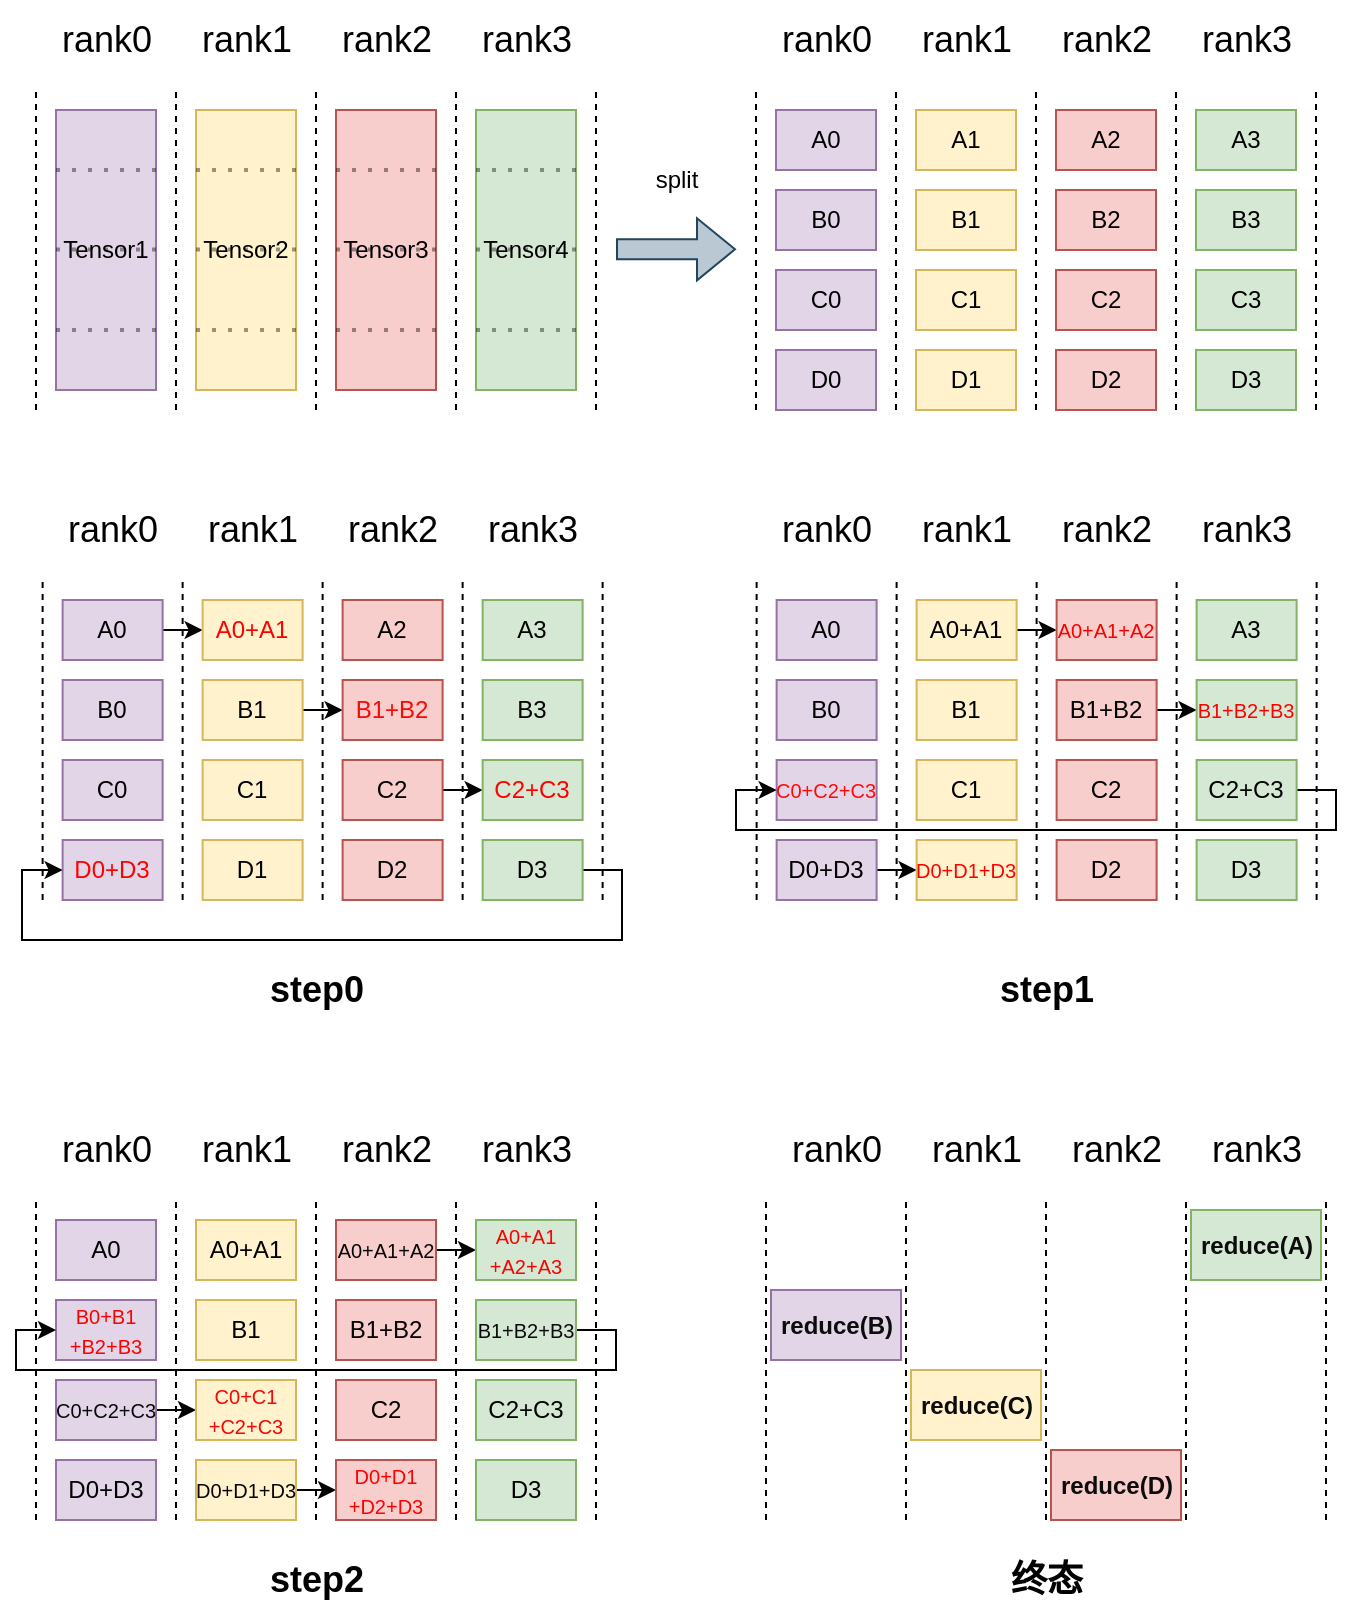 <mxfile version="28.2.3">
  <diagram name="第 1 页" id="kxcyulZESt1lpw7Sc3IM">
    <mxGraphModel dx="1418" dy="794" grid="1" gridSize="10" guides="1" tooltips="1" connect="1" arrows="1" fold="1" page="1" pageScale="1" pageWidth="827" pageHeight="1169" math="0" shadow="0">
      <root>
        <mxCell id="0" />
        <mxCell id="1" parent="0" />
        <mxCell id="FYF8PJie7iUugE6wOkBJ-1" value="" style="endArrow=none;dashed=1;html=1;rounded=0;" edge="1" parent="1">
          <mxGeometry width="50" height="50" relative="1" as="geometry">
            <mxPoint x="250" y="435" as="sourcePoint" />
            <mxPoint x="250" y="275" as="targetPoint" />
          </mxGeometry>
        </mxCell>
        <mxCell id="FYF8PJie7iUugE6wOkBJ-2" value="" style="endArrow=none;dashed=1;html=1;rounded=0;" edge="1" parent="1">
          <mxGeometry width="50" height="50" relative="1" as="geometry">
            <mxPoint x="320" y="435" as="sourcePoint" />
            <mxPoint x="320" y="275" as="targetPoint" />
          </mxGeometry>
        </mxCell>
        <mxCell id="FYF8PJie7iUugE6wOkBJ-3" value="" style="endArrow=none;dashed=1;html=1;rounded=0;" edge="1" parent="1">
          <mxGeometry width="50" height="50" relative="1" as="geometry">
            <mxPoint x="390" y="435" as="sourcePoint" />
            <mxPoint x="390" y="275" as="targetPoint" />
          </mxGeometry>
        </mxCell>
        <mxCell id="FYF8PJie7iUugE6wOkBJ-4" value="&lt;font style=&quot;font-size: 18px;&quot;&gt;rank0&lt;/font&gt;" style="text;html=1;align=center;verticalAlign=middle;resizable=0;points=[];autosize=1;strokeColor=none;fillColor=none;" vertex="1" parent="1">
          <mxGeometry x="250" y="230" width="70" height="40" as="geometry" />
        </mxCell>
        <mxCell id="FYF8PJie7iUugE6wOkBJ-5" value="&lt;font style=&quot;font-size: 18px;&quot;&gt;rank1&lt;/font&gt;" style="text;html=1;align=center;verticalAlign=middle;resizable=0;points=[];autosize=1;strokeColor=none;fillColor=none;" vertex="1" parent="1">
          <mxGeometry x="320" y="230" width="70" height="40" as="geometry" />
        </mxCell>
        <mxCell id="FYF8PJie7iUugE6wOkBJ-6" value="&lt;font style=&quot;font-size: 18px;&quot;&gt;rank2&lt;/font&gt;" style="text;html=1;align=center;verticalAlign=middle;resizable=0;points=[];autosize=1;strokeColor=none;fillColor=none;" vertex="1" parent="1">
          <mxGeometry x="390" y="230" width="70" height="40" as="geometry" />
        </mxCell>
        <mxCell id="FYF8PJie7iUugE6wOkBJ-7" value="&lt;font style=&quot;font-size: 18px;&quot;&gt;rank3&lt;/font&gt;" style="text;html=1;align=center;verticalAlign=middle;resizable=0;points=[];autosize=1;strokeColor=none;fillColor=none;" vertex="1" parent="1">
          <mxGeometry x="460" y="230" width="70" height="40" as="geometry" />
        </mxCell>
        <mxCell id="FYF8PJie7iUugE6wOkBJ-8" value="" style="endArrow=none;dashed=1;html=1;rounded=0;" edge="1" parent="1">
          <mxGeometry width="50" height="50" relative="1" as="geometry">
            <mxPoint x="460" y="435" as="sourcePoint" />
            <mxPoint x="460" y="275" as="targetPoint" />
          </mxGeometry>
        </mxCell>
        <mxCell id="FYF8PJie7iUugE6wOkBJ-9" value="" style="endArrow=none;dashed=1;html=1;rounded=0;" edge="1" parent="1">
          <mxGeometry width="50" height="50" relative="1" as="geometry">
            <mxPoint x="530" y="435" as="sourcePoint" />
            <mxPoint x="530" y="275" as="targetPoint" />
          </mxGeometry>
        </mxCell>
        <mxCell id="FYF8PJie7iUugE6wOkBJ-10" value="Tensor1" style="rounded=0;whiteSpace=wrap;html=1;fillColor=#e1d5e7;strokeColor=#9673a6;" vertex="1" parent="1">
          <mxGeometry x="260" y="285" width="50" height="140" as="geometry" />
        </mxCell>
        <mxCell id="FYF8PJie7iUugE6wOkBJ-11" value="" style="endArrow=none;dashed=1;html=1;dashPattern=1 3;strokeWidth=2;rounded=0;exitX=0;exitY=0.25;exitDx=0;exitDy=0;entryX=1;entryY=0.25;entryDx=0;entryDy=0;opacity=40;" edge="1" parent="1">
          <mxGeometry width="50" height="50" relative="1" as="geometry">
            <mxPoint x="260" y="315" as="sourcePoint" />
            <mxPoint x="310" y="315" as="targetPoint" />
          </mxGeometry>
        </mxCell>
        <mxCell id="FYF8PJie7iUugE6wOkBJ-12" value="" style="endArrow=none;dashed=1;html=1;dashPattern=1 3;strokeWidth=2;rounded=0;exitX=0;exitY=0.25;exitDx=0;exitDy=0;entryX=1;entryY=0.25;entryDx=0;entryDy=0;opacity=40;" edge="1" parent="1">
          <mxGeometry width="50" height="50" relative="1" as="geometry">
            <mxPoint x="260" y="354.76" as="sourcePoint" />
            <mxPoint x="310" y="354.76" as="targetPoint" />
          </mxGeometry>
        </mxCell>
        <mxCell id="FYF8PJie7iUugE6wOkBJ-13" value="" style="endArrow=none;dashed=1;html=1;dashPattern=1 3;strokeWidth=2;rounded=0;exitX=0;exitY=0.25;exitDx=0;exitDy=0;entryX=1;entryY=0.25;entryDx=0;entryDy=0;opacity=40;" edge="1" parent="1">
          <mxGeometry width="50" height="50" relative="1" as="geometry">
            <mxPoint x="260" y="395" as="sourcePoint" />
            <mxPoint x="310" y="395" as="targetPoint" />
          </mxGeometry>
        </mxCell>
        <mxCell id="FYF8PJie7iUugE6wOkBJ-14" value="Tensor2" style="rounded=0;whiteSpace=wrap;html=1;fillColor=#fff2cc;strokeColor=#d6b656;" vertex="1" parent="1">
          <mxGeometry x="330" y="285" width="50" height="140" as="geometry" />
        </mxCell>
        <mxCell id="FYF8PJie7iUugE6wOkBJ-15" value="" style="endArrow=none;dashed=1;html=1;dashPattern=1 3;strokeWidth=2;rounded=0;exitX=0;exitY=0.25;exitDx=0;exitDy=0;entryX=1;entryY=0.25;entryDx=0;entryDy=0;opacity=40;" edge="1" parent="1">
          <mxGeometry width="50" height="50" relative="1" as="geometry">
            <mxPoint x="330" y="315" as="sourcePoint" />
            <mxPoint x="380" y="315" as="targetPoint" />
          </mxGeometry>
        </mxCell>
        <mxCell id="FYF8PJie7iUugE6wOkBJ-16" value="" style="endArrow=none;dashed=1;html=1;dashPattern=1 3;strokeWidth=2;rounded=0;exitX=0;exitY=0.25;exitDx=0;exitDy=0;entryX=1;entryY=0.25;entryDx=0;entryDy=0;opacity=40;" edge="1" parent="1">
          <mxGeometry width="50" height="50" relative="1" as="geometry">
            <mxPoint x="330" y="354.76" as="sourcePoint" />
            <mxPoint x="380" y="354.76" as="targetPoint" />
          </mxGeometry>
        </mxCell>
        <mxCell id="FYF8PJie7iUugE6wOkBJ-17" value="" style="endArrow=none;dashed=1;html=1;dashPattern=1 3;strokeWidth=2;rounded=0;exitX=0;exitY=0.25;exitDx=0;exitDy=0;entryX=1;entryY=0.25;entryDx=0;entryDy=0;opacity=40;" edge="1" parent="1">
          <mxGeometry width="50" height="50" relative="1" as="geometry">
            <mxPoint x="330" y="395" as="sourcePoint" />
            <mxPoint x="380" y="395" as="targetPoint" />
          </mxGeometry>
        </mxCell>
        <mxCell id="FYF8PJie7iUugE6wOkBJ-18" value="Tensor3" style="rounded=0;whiteSpace=wrap;html=1;fillColor=#f8cecc;strokeColor=#b85450;" vertex="1" parent="1">
          <mxGeometry x="400" y="285" width="50" height="140" as="geometry" />
        </mxCell>
        <mxCell id="FYF8PJie7iUugE6wOkBJ-19" value="" style="endArrow=none;dashed=1;html=1;dashPattern=1 3;strokeWidth=2;rounded=0;exitX=0;exitY=0.25;exitDx=0;exitDy=0;entryX=1;entryY=0.25;entryDx=0;entryDy=0;opacity=40;" edge="1" parent="1">
          <mxGeometry width="50" height="50" relative="1" as="geometry">
            <mxPoint x="400" y="315" as="sourcePoint" />
            <mxPoint x="450" y="315" as="targetPoint" />
          </mxGeometry>
        </mxCell>
        <mxCell id="FYF8PJie7iUugE6wOkBJ-20" value="" style="endArrow=none;dashed=1;html=1;dashPattern=1 3;strokeWidth=2;rounded=0;exitX=0;exitY=0.25;exitDx=0;exitDy=0;entryX=1;entryY=0.25;entryDx=0;entryDy=0;opacity=40;" edge="1" parent="1">
          <mxGeometry width="50" height="50" relative="1" as="geometry">
            <mxPoint x="400" y="354.76" as="sourcePoint" />
            <mxPoint x="450" y="354.76" as="targetPoint" />
          </mxGeometry>
        </mxCell>
        <mxCell id="FYF8PJie7iUugE6wOkBJ-21" value="" style="endArrow=none;dashed=1;html=1;dashPattern=1 3;strokeWidth=2;rounded=0;exitX=0;exitY=0.25;exitDx=0;exitDy=0;entryX=1;entryY=0.25;entryDx=0;entryDy=0;opacity=40;" edge="1" parent="1">
          <mxGeometry width="50" height="50" relative="1" as="geometry">
            <mxPoint x="400" y="395" as="sourcePoint" />
            <mxPoint x="450" y="395" as="targetPoint" />
          </mxGeometry>
        </mxCell>
        <mxCell id="FYF8PJie7iUugE6wOkBJ-22" value="Tensor4" style="rounded=0;whiteSpace=wrap;html=1;fillColor=#d5e8d4;strokeColor=#82b366;" vertex="1" parent="1">
          <mxGeometry x="470" y="285" width="50" height="140" as="geometry" />
        </mxCell>
        <mxCell id="FYF8PJie7iUugE6wOkBJ-23" value="" style="endArrow=none;dashed=1;html=1;dashPattern=1 3;strokeWidth=2;rounded=0;exitX=0;exitY=0.25;exitDx=0;exitDy=0;entryX=1;entryY=0.25;entryDx=0;entryDy=0;opacity=40;" edge="1" parent="1">
          <mxGeometry width="50" height="50" relative="1" as="geometry">
            <mxPoint x="470" y="315" as="sourcePoint" />
            <mxPoint x="520" y="315" as="targetPoint" />
          </mxGeometry>
        </mxCell>
        <mxCell id="FYF8PJie7iUugE6wOkBJ-24" value="" style="endArrow=none;dashed=1;html=1;dashPattern=1 3;strokeWidth=2;rounded=0;exitX=0;exitY=0.25;exitDx=0;exitDy=0;entryX=1;entryY=0.25;entryDx=0;entryDy=0;opacity=40;" edge="1" parent="1">
          <mxGeometry width="50" height="50" relative="1" as="geometry">
            <mxPoint x="470" y="354.76" as="sourcePoint" />
            <mxPoint x="520" y="354.76" as="targetPoint" />
          </mxGeometry>
        </mxCell>
        <mxCell id="FYF8PJie7iUugE6wOkBJ-25" value="" style="endArrow=none;dashed=1;html=1;dashPattern=1 3;strokeWidth=2;rounded=0;exitX=0;exitY=0.25;exitDx=0;exitDy=0;entryX=1;entryY=0.25;entryDx=0;entryDy=0;opacity=40;" edge="1" parent="1">
          <mxGeometry width="50" height="50" relative="1" as="geometry">
            <mxPoint x="470" y="395" as="sourcePoint" />
            <mxPoint x="520" y="395" as="targetPoint" />
          </mxGeometry>
        </mxCell>
        <mxCell id="FYF8PJie7iUugE6wOkBJ-26" value="" style="shape=flexArrow;endArrow=classic;html=1;rounded=0;fillColor=#bac8d3;strokeColor=#23445d;" edge="1" parent="1">
          <mxGeometry width="50" height="50" relative="1" as="geometry">
            <mxPoint x="540" y="354.66" as="sourcePoint" />
            <mxPoint x="600" y="354.66" as="targetPoint" />
          </mxGeometry>
        </mxCell>
        <mxCell id="FYF8PJie7iUugE6wOkBJ-27" value="" style="endArrow=none;dashed=1;html=1;rounded=0;" edge="1" parent="1">
          <mxGeometry width="50" height="50" relative="1" as="geometry">
            <mxPoint x="610" y="435" as="sourcePoint" />
            <mxPoint x="610" y="275" as="targetPoint" />
          </mxGeometry>
        </mxCell>
        <mxCell id="FYF8PJie7iUugE6wOkBJ-28" value="" style="endArrow=none;dashed=1;html=1;rounded=0;" edge="1" parent="1">
          <mxGeometry width="50" height="50" relative="1" as="geometry">
            <mxPoint x="680" y="435" as="sourcePoint" />
            <mxPoint x="680" y="275" as="targetPoint" />
          </mxGeometry>
        </mxCell>
        <mxCell id="FYF8PJie7iUugE6wOkBJ-29" value="" style="endArrow=none;dashed=1;html=1;rounded=0;" edge="1" parent="1">
          <mxGeometry width="50" height="50" relative="1" as="geometry">
            <mxPoint x="750" y="435" as="sourcePoint" />
            <mxPoint x="750" y="275" as="targetPoint" />
          </mxGeometry>
        </mxCell>
        <mxCell id="FYF8PJie7iUugE6wOkBJ-30" value="&lt;font style=&quot;font-size: 18px;&quot;&gt;rank0&lt;/font&gt;" style="text;html=1;align=center;verticalAlign=middle;resizable=0;points=[];autosize=1;strokeColor=none;fillColor=none;" vertex="1" parent="1">
          <mxGeometry x="610" y="230" width="70" height="40" as="geometry" />
        </mxCell>
        <mxCell id="FYF8PJie7iUugE6wOkBJ-31" value="&lt;font style=&quot;font-size: 18px;&quot;&gt;rank1&lt;/font&gt;" style="text;html=1;align=center;verticalAlign=middle;resizable=0;points=[];autosize=1;strokeColor=none;fillColor=none;" vertex="1" parent="1">
          <mxGeometry x="680" y="230" width="70" height="40" as="geometry" />
        </mxCell>
        <mxCell id="FYF8PJie7iUugE6wOkBJ-32" value="&lt;font style=&quot;font-size: 18px;&quot;&gt;rank2&lt;/font&gt;" style="text;html=1;align=center;verticalAlign=middle;resizable=0;points=[];autosize=1;strokeColor=none;fillColor=none;" vertex="1" parent="1">
          <mxGeometry x="750" y="230" width="70" height="40" as="geometry" />
        </mxCell>
        <mxCell id="FYF8PJie7iUugE6wOkBJ-33" value="&lt;font style=&quot;font-size: 18px;&quot;&gt;rank3&lt;/font&gt;" style="text;html=1;align=center;verticalAlign=middle;resizable=0;points=[];autosize=1;strokeColor=none;fillColor=none;" vertex="1" parent="1">
          <mxGeometry x="820" y="230" width="70" height="40" as="geometry" />
        </mxCell>
        <mxCell id="FYF8PJie7iUugE6wOkBJ-34" value="" style="endArrow=none;dashed=1;html=1;rounded=0;" edge="1" parent="1">
          <mxGeometry width="50" height="50" relative="1" as="geometry">
            <mxPoint x="820" y="435" as="sourcePoint" />
            <mxPoint x="820" y="275" as="targetPoint" />
          </mxGeometry>
        </mxCell>
        <mxCell id="FYF8PJie7iUugE6wOkBJ-35" value="" style="endArrow=none;dashed=1;html=1;rounded=0;" edge="1" parent="1">
          <mxGeometry width="50" height="50" relative="1" as="geometry">
            <mxPoint x="890" y="435" as="sourcePoint" />
            <mxPoint x="890" y="275" as="targetPoint" />
          </mxGeometry>
        </mxCell>
        <mxCell id="FYF8PJie7iUugE6wOkBJ-36" value="A0" style="rounded=0;whiteSpace=wrap;html=1;fillColor=#e1d5e7;strokeColor=#9673a6;" vertex="1" parent="1">
          <mxGeometry x="620" y="285" width="50" height="30" as="geometry" />
        </mxCell>
        <mxCell id="FYF8PJie7iUugE6wOkBJ-37" value="split" style="text;html=1;align=center;verticalAlign=middle;resizable=0;points=[];autosize=1;strokeColor=none;fillColor=none;" vertex="1" parent="1">
          <mxGeometry x="550" y="305" width="40" height="30" as="geometry" />
        </mxCell>
        <mxCell id="FYF8PJie7iUugE6wOkBJ-38" value="B0" style="rounded=0;whiteSpace=wrap;html=1;fillColor=#e1d5e7;strokeColor=#9673a6;" vertex="1" parent="1">
          <mxGeometry x="620" y="325" width="50" height="30" as="geometry" />
        </mxCell>
        <mxCell id="FYF8PJie7iUugE6wOkBJ-39" value="C0" style="rounded=0;whiteSpace=wrap;html=1;fillColor=#e1d5e7;strokeColor=#9673a6;" vertex="1" parent="1">
          <mxGeometry x="620" y="365" width="50" height="30" as="geometry" />
        </mxCell>
        <mxCell id="FYF8PJie7iUugE6wOkBJ-40" value="D0" style="rounded=0;whiteSpace=wrap;html=1;fillColor=#e1d5e7;strokeColor=#9673a6;" vertex="1" parent="1">
          <mxGeometry x="620" y="405" width="50" height="30" as="geometry" />
        </mxCell>
        <mxCell id="FYF8PJie7iUugE6wOkBJ-41" value="A1" style="rounded=0;whiteSpace=wrap;html=1;fillColor=#fff2cc;strokeColor=#d6b656;" vertex="1" parent="1">
          <mxGeometry x="690" y="285" width="50" height="30" as="geometry" />
        </mxCell>
        <mxCell id="FYF8PJie7iUugE6wOkBJ-42" value="B1" style="rounded=0;whiteSpace=wrap;html=1;fillColor=#fff2cc;strokeColor=#d6b656;" vertex="1" parent="1">
          <mxGeometry x="690" y="325" width="50" height="30" as="geometry" />
        </mxCell>
        <mxCell id="FYF8PJie7iUugE6wOkBJ-43" value="C1" style="rounded=0;whiteSpace=wrap;html=1;fillColor=#fff2cc;strokeColor=#d6b656;" vertex="1" parent="1">
          <mxGeometry x="690" y="365" width="50" height="30" as="geometry" />
        </mxCell>
        <mxCell id="FYF8PJie7iUugE6wOkBJ-44" value="D1" style="rounded=0;whiteSpace=wrap;html=1;fillColor=#fff2cc;strokeColor=#d6b656;" vertex="1" parent="1">
          <mxGeometry x="690" y="405" width="50" height="30" as="geometry" />
        </mxCell>
        <mxCell id="FYF8PJie7iUugE6wOkBJ-45" value="A2" style="rounded=0;whiteSpace=wrap;html=1;fillColor=#f8cecc;strokeColor=#b85450;" vertex="1" parent="1">
          <mxGeometry x="760" y="285" width="50" height="30" as="geometry" />
        </mxCell>
        <mxCell id="FYF8PJie7iUugE6wOkBJ-46" value="B2" style="rounded=0;whiteSpace=wrap;html=1;fillColor=#f8cecc;strokeColor=#b85450;" vertex="1" parent="1">
          <mxGeometry x="760" y="325" width="50" height="30" as="geometry" />
        </mxCell>
        <mxCell id="FYF8PJie7iUugE6wOkBJ-47" value="C2" style="rounded=0;whiteSpace=wrap;html=1;fillColor=#f8cecc;strokeColor=#b85450;" vertex="1" parent="1">
          <mxGeometry x="760" y="365" width="50" height="30" as="geometry" />
        </mxCell>
        <mxCell id="FYF8PJie7iUugE6wOkBJ-48" value="D2" style="rounded=0;whiteSpace=wrap;html=1;fillColor=#f8cecc;strokeColor=#b85450;" vertex="1" parent="1">
          <mxGeometry x="760" y="405" width="50" height="30" as="geometry" />
        </mxCell>
        <mxCell id="FYF8PJie7iUugE6wOkBJ-49" value="A3" style="rounded=0;whiteSpace=wrap;html=1;fillColor=#d5e8d4;strokeColor=#82b366;" vertex="1" parent="1">
          <mxGeometry x="830" y="285" width="50" height="30" as="geometry" />
        </mxCell>
        <mxCell id="FYF8PJie7iUugE6wOkBJ-50" value="B3" style="rounded=0;whiteSpace=wrap;html=1;fillColor=#d5e8d4;strokeColor=#82b366;" vertex="1" parent="1">
          <mxGeometry x="830" y="325" width="50" height="30" as="geometry" />
        </mxCell>
        <mxCell id="FYF8PJie7iUugE6wOkBJ-51" value="C3" style="rounded=0;whiteSpace=wrap;html=1;fillColor=#d5e8d4;strokeColor=#82b366;" vertex="1" parent="1">
          <mxGeometry x="830" y="365" width="50" height="30" as="geometry" />
        </mxCell>
        <mxCell id="FYF8PJie7iUugE6wOkBJ-52" value="D3" style="rounded=0;whiteSpace=wrap;html=1;fillColor=#d5e8d4;strokeColor=#82b366;" vertex="1" parent="1">
          <mxGeometry x="830" y="405" width="50" height="30" as="geometry" />
        </mxCell>
        <mxCell id="FYF8PJie7iUugE6wOkBJ-53" value="" style="endArrow=none;dashed=1;html=1;rounded=0;" edge="1" parent="1">
          <mxGeometry width="50" height="50" relative="1" as="geometry">
            <mxPoint x="253.31" y="680" as="sourcePoint" />
            <mxPoint x="253.31" y="520" as="targetPoint" />
          </mxGeometry>
        </mxCell>
        <mxCell id="FYF8PJie7iUugE6wOkBJ-54" value="" style="endArrow=none;dashed=1;html=1;rounded=0;" edge="1" parent="1">
          <mxGeometry width="50" height="50" relative="1" as="geometry">
            <mxPoint x="323.31" y="680" as="sourcePoint" />
            <mxPoint x="323.31" y="520" as="targetPoint" />
          </mxGeometry>
        </mxCell>
        <mxCell id="FYF8PJie7iUugE6wOkBJ-55" value="" style="endArrow=none;dashed=1;html=1;rounded=0;" edge="1" parent="1">
          <mxGeometry width="50" height="50" relative="1" as="geometry">
            <mxPoint x="393.31" y="680" as="sourcePoint" />
            <mxPoint x="393.31" y="520" as="targetPoint" />
          </mxGeometry>
        </mxCell>
        <mxCell id="FYF8PJie7iUugE6wOkBJ-56" value="&lt;font style=&quot;font-size: 18px;&quot;&gt;rank0&lt;/font&gt;" style="text;html=1;align=center;verticalAlign=middle;resizable=0;points=[];autosize=1;strokeColor=none;fillColor=none;" vertex="1" parent="1">
          <mxGeometry x="253.31" y="475" width="70" height="40" as="geometry" />
        </mxCell>
        <mxCell id="FYF8PJie7iUugE6wOkBJ-57" value="&lt;font style=&quot;font-size: 18px;&quot;&gt;rank1&lt;/font&gt;" style="text;html=1;align=center;verticalAlign=middle;resizable=0;points=[];autosize=1;strokeColor=none;fillColor=none;" vertex="1" parent="1">
          <mxGeometry x="323.31" y="475" width="70" height="40" as="geometry" />
        </mxCell>
        <mxCell id="FYF8PJie7iUugE6wOkBJ-58" value="&lt;font style=&quot;font-size: 18px;&quot;&gt;rank2&lt;/font&gt;" style="text;html=1;align=center;verticalAlign=middle;resizable=0;points=[];autosize=1;strokeColor=none;fillColor=none;" vertex="1" parent="1">
          <mxGeometry x="393.31" y="475" width="70" height="40" as="geometry" />
        </mxCell>
        <mxCell id="FYF8PJie7iUugE6wOkBJ-59" value="&lt;font style=&quot;font-size: 18px;&quot;&gt;rank3&lt;/font&gt;" style="text;html=1;align=center;verticalAlign=middle;resizable=0;points=[];autosize=1;strokeColor=none;fillColor=none;" vertex="1" parent="1">
          <mxGeometry x="463.31" y="475" width="70" height="40" as="geometry" />
        </mxCell>
        <mxCell id="FYF8PJie7iUugE6wOkBJ-60" value="" style="endArrow=none;dashed=1;html=1;rounded=0;" edge="1" parent="1">
          <mxGeometry width="50" height="50" relative="1" as="geometry">
            <mxPoint x="463.31" y="680" as="sourcePoint" />
            <mxPoint x="463.31" y="520" as="targetPoint" />
          </mxGeometry>
        </mxCell>
        <mxCell id="FYF8PJie7iUugE6wOkBJ-61" value="" style="endArrow=none;dashed=1;html=1;rounded=0;" edge="1" parent="1">
          <mxGeometry width="50" height="50" relative="1" as="geometry">
            <mxPoint x="533.31" y="680" as="sourcePoint" />
            <mxPoint x="533.31" y="520" as="targetPoint" />
          </mxGeometry>
        </mxCell>
        <mxCell id="FYF8PJie7iUugE6wOkBJ-62" style="edgeStyle=orthogonalEdgeStyle;rounded=0;orthogonalLoop=1;jettySize=auto;html=1;exitX=1;exitY=0.5;exitDx=0;exitDy=0;entryX=0;entryY=0.5;entryDx=0;entryDy=0;" edge="1" parent="1" source="FYF8PJie7iUugE6wOkBJ-63" target="FYF8PJie7iUugE6wOkBJ-67">
          <mxGeometry relative="1" as="geometry" />
        </mxCell>
        <mxCell id="FYF8PJie7iUugE6wOkBJ-63" value="A0" style="rounded=0;whiteSpace=wrap;html=1;fillColor=#e1d5e7;strokeColor=#9673a6;" vertex="1" parent="1">
          <mxGeometry x="263.31" y="530" width="50" height="30" as="geometry" />
        </mxCell>
        <mxCell id="FYF8PJie7iUugE6wOkBJ-64" value="B0" style="rounded=0;whiteSpace=wrap;html=1;fillColor=#e1d5e7;strokeColor=#9673a6;" vertex="1" parent="1">
          <mxGeometry x="263.31" y="570" width="50" height="30" as="geometry" />
        </mxCell>
        <mxCell id="FYF8PJie7iUugE6wOkBJ-65" value="C0" style="rounded=0;whiteSpace=wrap;html=1;fillColor=#e1d5e7;strokeColor=#9673a6;" vertex="1" parent="1">
          <mxGeometry x="263.31" y="610" width="50" height="30" as="geometry" />
        </mxCell>
        <mxCell id="FYF8PJie7iUugE6wOkBJ-66" value="&lt;font style=&quot;color: light-dark(rgb(255, 0, 0), rgb(237, 237, 237));&quot;&gt;D0+D3&lt;/font&gt;" style="rounded=0;whiteSpace=wrap;html=1;fillColor=#e1d5e7;strokeColor=#9673a6;" vertex="1" parent="1">
          <mxGeometry x="263.31" y="650" width="50" height="30" as="geometry" />
        </mxCell>
        <mxCell id="FYF8PJie7iUugE6wOkBJ-67" value="&lt;font style=&quot;color: rgb(255, 0, 0);&quot;&gt;A0+A1&lt;/font&gt;" style="rounded=0;whiteSpace=wrap;html=1;fillColor=#fff2cc;strokeColor=#d6b656;" vertex="1" parent="1">
          <mxGeometry x="333.31" y="530" width="50" height="30" as="geometry" />
        </mxCell>
        <mxCell id="FYF8PJie7iUugE6wOkBJ-68" style="edgeStyle=orthogonalEdgeStyle;rounded=0;orthogonalLoop=1;jettySize=auto;html=1;exitX=1;exitY=0.5;exitDx=0;exitDy=0;entryX=0;entryY=0.5;entryDx=0;entryDy=0;" edge="1" parent="1" source="FYF8PJie7iUugE6wOkBJ-69" target="FYF8PJie7iUugE6wOkBJ-73">
          <mxGeometry relative="1" as="geometry" />
        </mxCell>
        <mxCell id="FYF8PJie7iUugE6wOkBJ-69" value="B1" style="rounded=0;whiteSpace=wrap;html=1;fillColor=#fff2cc;strokeColor=#d6b656;" vertex="1" parent="1">
          <mxGeometry x="333.31" y="570" width="50" height="30" as="geometry" />
        </mxCell>
        <mxCell id="FYF8PJie7iUugE6wOkBJ-70" value="C1" style="rounded=0;whiteSpace=wrap;html=1;fillColor=#fff2cc;strokeColor=#d6b656;" vertex="1" parent="1">
          <mxGeometry x="333.31" y="610" width="50" height="30" as="geometry" />
        </mxCell>
        <mxCell id="FYF8PJie7iUugE6wOkBJ-71" value="D1" style="rounded=0;whiteSpace=wrap;html=1;fillColor=#fff2cc;strokeColor=#d6b656;" vertex="1" parent="1">
          <mxGeometry x="333.31" y="650" width="50" height="30" as="geometry" />
        </mxCell>
        <mxCell id="FYF8PJie7iUugE6wOkBJ-72" value="A2" style="rounded=0;whiteSpace=wrap;html=1;fillColor=#f8cecc;strokeColor=#b85450;" vertex="1" parent="1">
          <mxGeometry x="403.31" y="530" width="50" height="30" as="geometry" />
        </mxCell>
        <mxCell id="FYF8PJie7iUugE6wOkBJ-73" value="&lt;font style=&quot;color: light-dark(rgb(251, 9, 9), rgb(237, 237, 237));&quot;&gt;B1+B2&lt;/font&gt;" style="rounded=0;whiteSpace=wrap;html=1;fillColor=#f8cecc;strokeColor=#b85450;" vertex="1" parent="1">
          <mxGeometry x="403.31" y="570" width="50" height="30" as="geometry" />
        </mxCell>
        <mxCell id="FYF8PJie7iUugE6wOkBJ-74" style="edgeStyle=orthogonalEdgeStyle;rounded=0;orthogonalLoop=1;jettySize=auto;html=1;exitX=1;exitY=0.5;exitDx=0;exitDy=0;entryX=0;entryY=0.5;entryDx=0;entryDy=0;" edge="1" parent="1" source="FYF8PJie7iUugE6wOkBJ-75" target="FYF8PJie7iUugE6wOkBJ-79">
          <mxGeometry relative="1" as="geometry" />
        </mxCell>
        <mxCell id="FYF8PJie7iUugE6wOkBJ-75" value="C2" style="rounded=0;whiteSpace=wrap;html=1;fillColor=#f8cecc;strokeColor=#b85450;" vertex="1" parent="1">
          <mxGeometry x="403.31" y="610" width="50" height="30" as="geometry" />
        </mxCell>
        <mxCell id="FYF8PJie7iUugE6wOkBJ-76" value="D2" style="rounded=0;whiteSpace=wrap;html=1;fillColor=#f8cecc;strokeColor=#b85450;" vertex="1" parent="1">
          <mxGeometry x="403.31" y="650" width="50" height="30" as="geometry" />
        </mxCell>
        <mxCell id="FYF8PJie7iUugE6wOkBJ-77" value="A3" style="rounded=0;whiteSpace=wrap;html=1;fillColor=#d5e8d4;strokeColor=#82b366;" vertex="1" parent="1">
          <mxGeometry x="473.31" y="530" width="50" height="30" as="geometry" />
        </mxCell>
        <mxCell id="FYF8PJie7iUugE6wOkBJ-78" value="B3" style="rounded=0;whiteSpace=wrap;html=1;fillColor=#d5e8d4;strokeColor=#82b366;" vertex="1" parent="1">
          <mxGeometry x="473.31" y="570" width="50" height="30" as="geometry" />
        </mxCell>
        <mxCell id="FYF8PJie7iUugE6wOkBJ-79" value="&lt;font style=&quot;color: light-dark(rgb(255, 0, 0), rgb(237, 237, 237));&quot;&gt;C2+C3&lt;/font&gt;" style="rounded=0;whiteSpace=wrap;html=1;fillColor=#d5e8d4;strokeColor=#82b366;" vertex="1" parent="1">
          <mxGeometry x="473.31" y="610" width="50" height="30" as="geometry" />
        </mxCell>
        <mxCell id="FYF8PJie7iUugE6wOkBJ-80" style="edgeStyle=orthogonalEdgeStyle;rounded=0;orthogonalLoop=1;jettySize=auto;html=1;exitX=1;exitY=0.5;exitDx=0;exitDy=0;entryX=0;entryY=0.5;entryDx=0;entryDy=0;" edge="1" parent="1" source="FYF8PJie7iUugE6wOkBJ-81" target="FYF8PJie7iUugE6wOkBJ-66">
          <mxGeometry relative="1" as="geometry">
            <Array as="points">
              <mxPoint x="543" y="665" />
              <mxPoint x="543" y="700" />
              <mxPoint x="243" y="700" />
              <mxPoint x="243" y="665" />
            </Array>
          </mxGeometry>
        </mxCell>
        <mxCell id="FYF8PJie7iUugE6wOkBJ-81" value="D3" style="rounded=0;whiteSpace=wrap;html=1;fillColor=#d5e8d4;strokeColor=#82b366;" vertex="1" parent="1">
          <mxGeometry x="473.31" y="650" width="50" height="30" as="geometry" />
        </mxCell>
        <mxCell id="FYF8PJie7iUugE6wOkBJ-82" value="&lt;font style=&quot;font-size: 18px;&quot;&gt;&lt;b&gt;step0&lt;/b&gt;&lt;/font&gt;" style="text;html=1;align=center;verticalAlign=middle;resizable=0;points=[];autosize=1;strokeColor=none;fillColor=none;" vertex="1" parent="1">
          <mxGeometry x="354.69" y="705" width="70" height="40" as="geometry" />
        </mxCell>
        <mxCell id="FYF8PJie7iUugE6wOkBJ-83" value="" style="endArrow=none;dashed=1;html=1;rounded=0;" edge="1" parent="1">
          <mxGeometry width="50" height="50" relative="1" as="geometry">
            <mxPoint x="610.31" y="680" as="sourcePoint" />
            <mxPoint x="610.31" y="520" as="targetPoint" />
          </mxGeometry>
        </mxCell>
        <mxCell id="FYF8PJie7iUugE6wOkBJ-84" value="" style="endArrow=none;dashed=1;html=1;rounded=0;" edge="1" parent="1">
          <mxGeometry width="50" height="50" relative="1" as="geometry">
            <mxPoint x="680.31" y="680" as="sourcePoint" />
            <mxPoint x="680.31" y="520" as="targetPoint" />
          </mxGeometry>
        </mxCell>
        <mxCell id="FYF8PJie7iUugE6wOkBJ-85" value="" style="endArrow=none;dashed=1;html=1;rounded=0;" edge="1" parent="1">
          <mxGeometry width="50" height="50" relative="1" as="geometry">
            <mxPoint x="750.31" y="680" as="sourcePoint" />
            <mxPoint x="750.31" y="520" as="targetPoint" />
          </mxGeometry>
        </mxCell>
        <mxCell id="FYF8PJie7iUugE6wOkBJ-86" value="&lt;font style=&quot;font-size: 18px;&quot;&gt;rank0&lt;/font&gt;" style="text;html=1;align=center;verticalAlign=middle;resizable=0;points=[];autosize=1;strokeColor=none;fillColor=none;" vertex="1" parent="1">
          <mxGeometry x="610.31" y="475" width="70" height="40" as="geometry" />
        </mxCell>
        <mxCell id="FYF8PJie7iUugE6wOkBJ-87" value="&lt;font style=&quot;font-size: 18px;&quot;&gt;rank1&lt;/font&gt;" style="text;html=1;align=center;verticalAlign=middle;resizable=0;points=[];autosize=1;strokeColor=none;fillColor=none;" vertex="1" parent="1">
          <mxGeometry x="680.31" y="475" width="70" height="40" as="geometry" />
        </mxCell>
        <mxCell id="FYF8PJie7iUugE6wOkBJ-88" value="&lt;font style=&quot;font-size: 18px;&quot;&gt;rank2&lt;/font&gt;" style="text;html=1;align=center;verticalAlign=middle;resizable=0;points=[];autosize=1;strokeColor=none;fillColor=none;" vertex="1" parent="1">
          <mxGeometry x="750.31" y="475" width="70" height="40" as="geometry" />
        </mxCell>
        <mxCell id="FYF8PJie7iUugE6wOkBJ-89" value="&lt;font style=&quot;font-size: 18px;&quot;&gt;rank3&lt;/font&gt;" style="text;html=1;align=center;verticalAlign=middle;resizable=0;points=[];autosize=1;strokeColor=none;fillColor=none;" vertex="1" parent="1">
          <mxGeometry x="820.31" y="475" width="70" height="40" as="geometry" />
        </mxCell>
        <mxCell id="FYF8PJie7iUugE6wOkBJ-90" value="" style="endArrow=none;dashed=1;html=1;rounded=0;" edge="1" parent="1">
          <mxGeometry width="50" height="50" relative="1" as="geometry">
            <mxPoint x="820.31" y="680" as="sourcePoint" />
            <mxPoint x="820.31" y="520" as="targetPoint" />
          </mxGeometry>
        </mxCell>
        <mxCell id="FYF8PJie7iUugE6wOkBJ-91" value="" style="endArrow=none;dashed=1;html=1;rounded=0;" edge="1" parent="1">
          <mxGeometry width="50" height="50" relative="1" as="geometry">
            <mxPoint x="890.31" y="680" as="sourcePoint" />
            <mxPoint x="890.31" y="520" as="targetPoint" />
          </mxGeometry>
        </mxCell>
        <mxCell id="FYF8PJie7iUugE6wOkBJ-92" value="A0" style="rounded=0;whiteSpace=wrap;html=1;fillColor=#e1d5e7;strokeColor=#9673a6;" vertex="1" parent="1">
          <mxGeometry x="620.31" y="530" width="50" height="30" as="geometry" />
        </mxCell>
        <mxCell id="FYF8PJie7iUugE6wOkBJ-93" value="B0" style="rounded=0;whiteSpace=wrap;html=1;fillColor=#e1d5e7;strokeColor=#9673a6;" vertex="1" parent="1">
          <mxGeometry x="620.31" y="570" width="50" height="30" as="geometry" />
        </mxCell>
        <mxCell id="FYF8PJie7iUugE6wOkBJ-94" value="&lt;font style=&quot;color: light-dark(rgb(255, 10, 10), rgb(237, 237, 237)); font-size: 10px;&quot;&gt;C0+C2+C3&lt;/font&gt;" style="rounded=0;whiteSpace=wrap;html=1;fillColor=#e1d5e7;strokeColor=#9673a6;" vertex="1" parent="1">
          <mxGeometry x="620.31" y="610" width="50" height="30" as="geometry" />
        </mxCell>
        <mxCell id="FYF8PJie7iUugE6wOkBJ-95" style="edgeStyle=orthogonalEdgeStyle;rounded=0;orthogonalLoop=1;jettySize=auto;html=1;exitX=1;exitY=0.5;exitDx=0;exitDy=0;entryX=0;entryY=0.5;entryDx=0;entryDy=0;" edge="1" parent="1" source="FYF8PJie7iUugE6wOkBJ-96" target="FYF8PJie7iUugE6wOkBJ-101">
          <mxGeometry relative="1" as="geometry" />
        </mxCell>
        <mxCell id="FYF8PJie7iUugE6wOkBJ-96" value="D0+D3" style="rounded=0;whiteSpace=wrap;html=1;fillColor=#e1d5e7;strokeColor=#9673a6;" vertex="1" parent="1">
          <mxGeometry x="620.31" y="650" width="50" height="30" as="geometry" />
        </mxCell>
        <mxCell id="FYF8PJie7iUugE6wOkBJ-97" style="edgeStyle=orthogonalEdgeStyle;rounded=0;orthogonalLoop=1;jettySize=auto;html=1;exitX=1;exitY=0.5;exitDx=0;exitDy=0;entryX=0;entryY=0.5;entryDx=0;entryDy=0;" edge="1" parent="1" source="FYF8PJie7iUugE6wOkBJ-98" target="FYF8PJie7iUugE6wOkBJ-102">
          <mxGeometry relative="1" as="geometry" />
        </mxCell>
        <mxCell id="FYF8PJie7iUugE6wOkBJ-98" value="A0+A1" style="rounded=0;whiteSpace=wrap;html=1;fillColor=#fff2cc;strokeColor=#d6b656;" vertex="1" parent="1">
          <mxGeometry x="690.31" y="530" width="50" height="30" as="geometry" />
        </mxCell>
        <mxCell id="FYF8PJie7iUugE6wOkBJ-99" value="B1" style="rounded=0;whiteSpace=wrap;html=1;fillColor=#fff2cc;strokeColor=#d6b656;" vertex="1" parent="1">
          <mxGeometry x="690.31" y="570" width="50" height="30" as="geometry" />
        </mxCell>
        <mxCell id="FYF8PJie7iUugE6wOkBJ-100" value="C1" style="rounded=0;whiteSpace=wrap;html=1;fillColor=#fff2cc;strokeColor=#d6b656;" vertex="1" parent="1">
          <mxGeometry x="690.31" y="610" width="50" height="30" as="geometry" />
        </mxCell>
        <mxCell id="FYF8PJie7iUugE6wOkBJ-101" value="&lt;font style=&quot;font-size: 10px; color: rgb(255, 0, 0);&quot;&gt;D0+D1+D3&lt;/font&gt;" style="rounded=0;whiteSpace=wrap;html=1;fillColor=#fff2cc;strokeColor=#d6b656;" vertex="1" parent="1">
          <mxGeometry x="690.31" y="650" width="50" height="30" as="geometry" />
        </mxCell>
        <mxCell id="FYF8PJie7iUugE6wOkBJ-102" value="&lt;font style=&quot;font-size: 10px; color: light-dark(rgb(250, 0, 0), rgb(237, 237, 237));&quot;&gt;A0+A1+A2&lt;/font&gt;" style="rounded=0;whiteSpace=wrap;html=1;fillColor=#f8cecc;strokeColor=#b85450;" vertex="1" parent="1">
          <mxGeometry x="760.31" y="530" width="50" height="30" as="geometry" />
        </mxCell>
        <mxCell id="FYF8PJie7iUugE6wOkBJ-103" style="edgeStyle=orthogonalEdgeStyle;rounded=0;orthogonalLoop=1;jettySize=auto;html=1;exitX=1;exitY=0.5;exitDx=0;exitDy=0;entryX=0;entryY=0.5;entryDx=0;entryDy=0;" edge="1" parent="1" source="FYF8PJie7iUugE6wOkBJ-104" target="FYF8PJie7iUugE6wOkBJ-108">
          <mxGeometry relative="1" as="geometry" />
        </mxCell>
        <mxCell id="FYF8PJie7iUugE6wOkBJ-104" value="B1+B2" style="rounded=0;whiteSpace=wrap;html=1;fillColor=#f8cecc;strokeColor=#b85450;" vertex="1" parent="1">
          <mxGeometry x="760.31" y="570" width="50" height="30" as="geometry" />
        </mxCell>
        <mxCell id="FYF8PJie7iUugE6wOkBJ-105" value="C2" style="rounded=0;whiteSpace=wrap;html=1;fillColor=#f8cecc;strokeColor=#b85450;" vertex="1" parent="1">
          <mxGeometry x="760.31" y="610" width="50" height="30" as="geometry" />
        </mxCell>
        <mxCell id="FYF8PJie7iUugE6wOkBJ-106" value="D2" style="rounded=0;whiteSpace=wrap;html=1;fillColor=#f8cecc;strokeColor=#b85450;" vertex="1" parent="1">
          <mxGeometry x="760.31" y="650" width="50" height="30" as="geometry" />
        </mxCell>
        <mxCell id="FYF8PJie7iUugE6wOkBJ-107" value="A3" style="rounded=0;whiteSpace=wrap;html=1;fillColor=#d5e8d4;strokeColor=#82b366;" vertex="1" parent="1">
          <mxGeometry x="830.31" y="530" width="50" height="30" as="geometry" />
        </mxCell>
        <mxCell id="FYF8PJie7iUugE6wOkBJ-108" value="&lt;font style=&quot;font-size: 10px; color: light-dark(rgb(255, 0, 0), rgb(237, 237, 237));&quot;&gt;B1+B2+B3&lt;/font&gt;" style="rounded=0;whiteSpace=wrap;html=1;fillColor=#d5e8d4;strokeColor=#82b366;" vertex="1" parent="1">
          <mxGeometry x="830.31" y="570" width="50" height="30" as="geometry" />
        </mxCell>
        <mxCell id="FYF8PJie7iUugE6wOkBJ-109" style="edgeStyle=orthogonalEdgeStyle;rounded=0;orthogonalLoop=1;jettySize=auto;html=1;exitX=1;exitY=0.5;exitDx=0;exitDy=0;entryX=0;entryY=0.5;entryDx=0;entryDy=0;" edge="1" parent="1" source="FYF8PJie7iUugE6wOkBJ-110" target="FYF8PJie7iUugE6wOkBJ-94">
          <mxGeometry relative="1" as="geometry">
            <Array as="points">
              <mxPoint x="900" y="625" />
              <mxPoint x="900" y="645" />
              <mxPoint x="600" y="645" />
              <mxPoint x="600" y="625" />
            </Array>
          </mxGeometry>
        </mxCell>
        <mxCell id="FYF8PJie7iUugE6wOkBJ-110" value="C2+C3" style="rounded=0;whiteSpace=wrap;html=1;fillColor=#d5e8d4;strokeColor=#82b366;" vertex="1" parent="1">
          <mxGeometry x="830.31" y="610" width="50" height="30" as="geometry" />
        </mxCell>
        <mxCell id="FYF8PJie7iUugE6wOkBJ-111" value="D3" style="rounded=0;whiteSpace=wrap;html=1;fillColor=#d5e8d4;strokeColor=#82b366;" vertex="1" parent="1">
          <mxGeometry x="830.31" y="650" width="50" height="30" as="geometry" />
        </mxCell>
        <mxCell id="FYF8PJie7iUugE6wOkBJ-112" value="&lt;font style=&quot;font-size: 18px;&quot;&gt;&lt;b&gt;step1&lt;/b&gt;&lt;/font&gt;" style="text;html=1;align=center;verticalAlign=middle;resizable=0;points=[];autosize=1;strokeColor=none;fillColor=none;" vertex="1" parent="1">
          <mxGeometry x="720" y="705" width="70" height="40" as="geometry" />
        </mxCell>
        <mxCell id="FYF8PJie7iUugE6wOkBJ-113" value="&lt;font style=&quot;font-size: 18px;&quot;&gt;&lt;b&gt;step2&lt;/b&gt;&lt;/font&gt;" style="text;html=1;align=center;verticalAlign=middle;resizable=0;points=[];autosize=1;strokeColor=none;fillColor=none;" vertex="1" parent="1">
          <mxGeometry x="354.69" y="1000" width="70" height="40" as="geometry" />
        </mxCell>
        <mxCell id="FYF8PJie7iUugE6wOkBJ-114" value="" style="endArrow=none;dashed=1;html=1;rounded=0;" edge="1" parent="1">
          <mxGeometry width="50" height="50" relative="1" as="geometry">
            <mxPoint x="250.0" y="990" as="sourcePoint" />
            <mxPoint x="250.0" y="830" as="targetPoint" />
          </mxGeometry>
        </mxCell>
        <mxCell id="FYF8PJie7iUugE6wOkBJ-115" value="" style="endArrow=none;dashed=1;html=1;rounded=0;" edge="1" parent="1">
          <mxGeometry width="50" height="50" relative="1" as="geometry">
            <mxPoint x="320" y="990" as="sourcePoint" />
            <mxPoint x="320" y="830" as="targetPoint" />
          </mxGeometry>
        </mxCell>
        <mxCell id="FYF8PJie7iUugE6wOkBJ-116" value="" style="endArrow=none;dashed=1;html=1;rounded=0;" edge="1" parent="1">
          <mxGeometry width="50" height="50" relative="1" as="geometry">
            <mxPoint x="390.0" y="990" as="sourcePoint" />
            <mxPoint x="390.0" y="830" as="targetPoint" />
          </mxGeometry>
        </mxCell>
        <mxCell id="FYF8PJie7iUugE6wOkBJ-117" value="&lt;font style=&quot;font-size: 18px;&quot;&gt;rank0&lt;/font&gt;" style="text;html=1;align=center;verticalAlign=middle;resizable=0;points=[];autosize=1;strokeColor=none;fillColor=none;" vertex="1" parent="1">
          <mxGeometry x="250.0" y="785" width="70" height="40" as="geometry" />
        </mxCell>
        <mxCell id="FYF8PJie7iUugE6wOkBJ-118" value="&lt;font style=&quot;font-size: 18px;&quot;&gt;rank1&lt;/font&gt;" style="text;html=1;align=center;verticalAlign=middle;resizable=0;points=[];autosize=1;strokeColor=none;fillColor=none;" vertex="1" parent="1">
          <mxGeometry x="320" y="785" width="70" height="40" as="geometry" />
        </mxCell>
        <mxCell id="FYF8PJie7iUugE6wOkBJ-119" value="&lt;font style=&quot;font-size: 18px;&quot;&gt;rank2&lt;/font&gt;" style="text;html=1;align=center;verticalAlign=middle;resizable=0;points=[];autosize=1;strokeColor=none;fillColor=none;" vertex="1" parent="1">
          <mxGeometry x="390.0" y="785" width="70" height="40" as="geometry" />
        </mxCell>
        <mxCell id="FYF8PJie7iUugE6wOkBJ-120" value="&lt;font style=&quot;font-size: 18px;&quot;&gt;rank3&lt;/font&gt;" style="text;html=1;align=center;verticalAlign=middle;resizable=0;points=[];autosize=1;strokeColor=none;fillColor=none;" vertex="1" parent="1">
          <mxGeometry x="460" y="785" width="70" height="40" as="geometry" />
        </mxCell>
        <mxCell id="FYF8PJie7iUugE6wOkBJ-121" value="" style="endArrow=none;dashed=1;html=1;rounded=0;" edge="1" parent="1">
          <mxGeometry width="50" height="50" relative="1" as="geometry">
            <mxPoint x="460" y="990" as="sourcePoint" />
            <mxPoint x="460" y="830" as="targetPoint" />
          </mxGeometry>
        </mxCell>
        <mxCell id="FYF8PJie7iUugE6wOkBJ-122" value="" style="endArrow=none;dashed=1;html=1;rounded=0;" edge="1" parent="1">
          <mxGeometry width="50" height="50" relative="1" as="geometry">
            <mxPoint x="530" y="990" as="sourcePoint" />
            <mxPoint x="530" y="830" as="targetPoint" />
          </mxGeometry>
        </mxCell>
        <mxCell id="FYF8PJie7iUugE6wOkBJ-123" value="A0" style="rounded=0;whiteSpace=wrap;html=1;fillColor=#e1d5e7;strokeColor=#9673a6;" vertex="1" parent="1">
          <mxGeometry x="260.0" y="840" width="50" height="30" as="geometry" />
        </mxCell>
        <mxCell id="FYF8PJie7iUugE6wOkBJ-124" value="&lt;span style=&quot;font-size: 10px;&quot;&gt;&lt;font style=&quot;color: light-dark(rgb(254, 1, 1), rgb(237, 237, 237));&quot;&gt;B0+B1&lt;/font&gt;&lt;/span&gt;&lt;div&gt;&lt;font style=&quot;color: light-dark(rgb(254, 1, 1), rgb(237, 237, 237));&quot;&gt;&lt;span style=&quot;font-size: 10px;&quot;&gt;+B2&lt;/span&gt;&lt;span style=&quot;font-size: 10px; background-color: transparent;&quot;&gt;+B3&lt;/span&gt;&lt;/font&gt;&lt;/div&gt;" style="rounded=0;whiteSpace=wrap;html=1;fillColor=#e1d5e7;strokeColor=#9673a6;" vertex="1" parent="1">
          <mxGeometry x="260.0" y="880" width="50" height="30" as="geometry" />
        </mxCell>
        <mxCell id="FYF8PJie7iUugE6wOkBJ-125" style="edgeStyle=orthogonalEdgeStyle;rounded=0;orthogonalLoop=1;jettySize=auto;html=1;exitX=1;exitY=0.5;exitDx=0;exitDy=0;entryX=0;entryY=0.5;entryDx=0;entryDy=0;" edge="1" parent="1" source="FYF8PJie7iUugE6wOkBJ-126" target="FYF8PJie7iUugE6wOkBJ-130">
          <mxGeometry relative="1" as="geometry" />
        </mxCell>
        <mxCell id="FYF8PJie7iUugE6wOkBJ-126" value="&lt;font style=&quot;font-size: 10px; color: light-dark(rgb(10, 10, 10), rgb(237, 237, 237));&quot;&gt;C0+C2+C3&lt;/font&gt;" style="rounded=0;whiteSpace=wrap;html=1;fillColor=#e1d5e7;strokeColor=#9673a6;" vertex="1" parent="1">
          <mxGeometry x="260.0" y="920" width="50" height="30" as="geometry" />
        </mxCell>
        <mxCell id="FYF8PJie7iUugE6wOkBJ-127" value="D0+D3" style="rounded=0;whiteSpace=wrap;html=1;fillColor=#e1d5e7;strokeColor=#9673a6;" vertex="1" parent="1">
          <mxGeometry x="260.0" y="960" width="50" height="30" as="geometry" />
        </mxCell>
        <mxCell id="FYF8PJie7iUugE6wOkBJ-128" value="A0+A1" style="rounded=0;whiteSpace=wrap;html=1;fillColor=#fff2cc;strokeColor=#d6b656;" vertex="1" parent="1">
          <mxGeometry x="330" y="840" width="50" height="30" as="geometry" />
        </mxCell>
        <mxCell id="FYF8PJie7iUugE6wOkBJ-129" value="B1" style="rounded=0;whiteSpace=wrap;html=1;fillColor=#fff2cc;strokeColor=#d6b656;" vertex="1" parent="1">
          <mxGeometry x="330" y="880" width="50" height="30" as="geometry" />
        </mxCell>
        <mxCell id="FYF8PJie7iUugE6wOkBJ-130" value="&lt;span style=&quot;font-size: 10px;&quot;&gt;&lt;font style=&quot;color: light-dark(rgb(242, 7, 7), rgb(237, 237, 237));&quot;&gt;C0+C1&lt;/font&gt;&lt;/span&gt;&lt;div&gt;&lt;font style=&quot;color: light-dark(rgb(242, 7, 7), rgb(237, 237, 237));&quot;&gt;&lt;span style=&quot;font-size: 10px;&quot;&gt;+C2&lt;/span&gt;&lt;span style=&quot;font-size: 10px; background-color: transparent;&quot;&gt;+C3&lt;/span&gt;&lt;/font&gt;&lt;/div&gt;" style="rounded=0;whiteSpace=wrap;html=1;fillColor=#fff2cc;strokeColor=#d6b656;" vertex="1" parent="1">
          <mxGeometry x="330" y="920" width="50" height="30" as="geometry" />
        </mxCell>
        <mxCell id="FYF8PJie7iUugE6wOkBJ-131" style="edgeStyle=orthogonalEdgeStyle;rounded=0;orthogonalLoop=1;jettySize=auto;html=1;exitX=1;exitY=0.5;exitDx=0;exitDy=0;entryX=0;entryY=0.5;entryDx=0;entryDy=0;" edge="1" parent="1" source="FYF8PJie7iUugE6wOkBJ-132" target="FYF8PJie7iUugE6wOkBJ-137">
          <mxGeometry relative="1" as="geometry" />
        </mxCell>
        <mxCell id="FYF8PJie7iUugE6wOkBJ-132" value="&lt;font style=&quot;font-size: 10px; color: light-dark(rgb(8, 8, 8), rgb(255, 144, 144));&quot;&gt;D0+D1+D3&lt;/font&gt;" style="rounded=0;whiteSpace=wrap;html=1;fillColor=#fff2cc;strokeColor=#d6b656;" vertex="1" parent="1">
          <mxGeometry x="330" y="960" width="50" height="30" as="geometry" />
        </mxCell>
        <mxCell id="FYF8PJie7iUugE6wOkBJ-133" style="edgeStyle=orthogonalEdgeStyle;rounded=0;orthogonalLoop=1;jettySize=auto;html=1;exitX=1;exitY=0.5;exitDx=0;exitDy=0;entryX=0;entryY=0.5;entryDx=0;entryDy=0;" edge="1" parent="1" source="FYF8PJie7iUugE6wOkBJ-134" target="FYF8PJie7iUugE6wOkBJ-138">
          <mxGeometry relative="1" as="geometry" />
        </mxCell>
        <mxCell id="FYF8PJie7iUugE6wOkBJ-134" value="&lt;font style=&quot;font-size: 10px; color: light-dark(rgb(8, 8, 8), rgb(237, 237, 237));&quot;&gt;A0+A1+A2&lt;/font&gt;" style="rounded=0;whiteSpace=wrap;html=1;fillColor=#f8cecc;strokeColor=#b85450;" vertex="1" parent="1">
          <mxGeometry x="400" y="840" width="50" height="30" as="geometry" />
        </mxCell>
        <mxCell id="FYF8PJie7iUugE6wOkBJ-135" value="B1+B2" style="rounded=0;whiteSpace=wrap;html=1;fillColor=#f8cecc;strokeColor=#b85450;" vertex="1" parent="1">
          <mxGeometry x="400" y="880" width="50" height="30" as="geometry" />
        </mxCell>
        <mxCell id="FYF8PJie7iUugE6wOkBJ-136" value="C2" style="rounded=0;whiteSpace=wrap;html=1;fillColor=#f8cecc;strokeColor=#b85450;" vertex="1" parent="1">
          <mxGeometry x="400" y="920" width="50" height="30" as="geometry" />
        </mxCell>
        <mxCell id="FYF8PJie7iUugE6wOkBJ-137" value="&lt;span style=&quot;font-size: 10px;&quot;&gt;&lt;font style=&quot;color: light-dark(rgb(252, 3, 3), rgb(237, 237, 237));&quot;&gt;D0+D1&lt;/font&gt;&lt;/span&gt;&lt;div&gt;&lt;span style=&quot;font-size: 10px; color: rgb(8, 8, 8);&quot;&gt;&lt;font style=&quot;color: light-dark(rgb(252, 3, 3), rgb(237, 237, 237));&quot;&gt;+D2+D3&lt;/font&gt;&lt;/span&gt;&lt;/div&gt;" style="rounded=0;whiteSpace=wrap;html=1;fillColor=#f8cecc;strokeColor=#b85450;" vertex="1" parent="1">
          <mxGeometry x="400" y="960" width="50" height="30" as="geometry" />
        </mxCell>
        <mxCell id="FYF8PJie7iUugE6wOkBJ-138" value="&lt;span style=&quot;font-size: 10px;&quot;&gt;&lt;font style=&quot;color: light-dark(rgb(255, 0, 0), rgb(237, 237, 237));&quot;&gt;A0+A1&lt;/font&gt;&lt;/span&gt;&lt;div&gt;&lt;span style=&quot;font-size: 10px; color: rgb(8, 8, 8);&quot;&gt;&lt;font style=&quot;color: light-dark(rgb(255, 0, 0), rgb(237, 237, 237));&quot;&gt;+A2+A3&lt;/font&gt;&lt;/span&gt;&lt;/div&gt;" style="rounded=0;whiteSpace=wrap;html=1;fillColor=#d5e8d4;strokeColor=#82b366;" vertex="1" parent="1">
          <mxGeometry x="470" y="840" width="50" height="30" as="geometry" />
        </mxCell>
        <mxCell id="FYF8PJie7iUugE6wOkBJ-139" style="edgeStyle=orthogonalEdgeStyle;rounded=0;orthogonalLoop=1;jettySize=auto;html=1;exitX=1;exitY=0.5;exitDx=0;exitDy=0;entryX=0;entryY=0.5;entryDx=0;entryDy=0;" edge="1" parent="1" source="FYF8PJie7iUugE6wOkBJ-140" target="FYF8PJie7iUugE6wOkBJ-124">
          <mxGeometry relative="1" as="geometry">
            <Array as="points">
              <mxPoint x="540" y="895" />
              <mxPoint x="540" y="915" />
              <mxPoint x="240" y="915" />
              <mxPoint x="240" y="895" />
            </Array>
          </mxGeometry>
        </mxCell>
        <mxCell id="FYF8PJie7iUugE6wOkBJ-140" value="&lt;font style=&quot;font-size: 10px; color: light-dark(rgb(13, 12, 12), rgb(237, 237, 237));&quot;&gt;B1+B2+B3&lt;/font&gt;" style="rounded=0;whiteSpace=wrap;html=1;fillColor=#d5e8d4;strokeColor=#82b366;" vertex="1" parent="1">
          <mxGeometry x="470" y="880" width="50" height="30" as="geometry" />
        </mxCell>
        <mxCell id="FYF8PJie7iUugE6wOkBJ-141" value="C2+C3" style="rounded=0;whiteSpace=wrap;html=1;fillColor=#d5e8d4;strokeColor=#82b366;" vertex="1" parent="1">
          <mxGeometry x="470" y="920" width="50" height="30" as="geometry" />
        </mxCell>
        <mxCell id="FYF8PJie7iUugE6wOkBJ-142" value="D3" style="rounded=0;whiteSpace=wrap;html=1;fillColor=#d5e8d4;strokeColor=#82b366;" vertex="1" parent="1">
          <mxGeometry x="470" y="960" width="50" height="30" as="geometry" />
        </mxCell>
        <mxCell id="FYF8PJie7iUugE6wOkBJ-143" value="&lt;span style=&quot;font-size: 18px;&quot;&gt;&lt;b&gt;终态&lt;/b&gt;&lt;/span&gt;" style="text;html=1;align=center;verticalAlign=middle;resizable=0;points=[];autosize=1;strokeColor=none;fillColor=none;" vertex="1" parent="1">
          <mxGeometry x="724.69" y="1000" width="60" height="40" as="geometry" />
        </mxCell>
        <mxCell id="FYF8PJie7iUugE6wOkBJ-144" value="" style="endArrow=none;dashed=1;html=1;rounded=0;" edge="1" parent="1">
          <mxGeometry width="50" height="50" relative="1" as="geometry">
            <mxPoint x="615.0" y="990" as="sourcePoint" />
            <mxPoint x="615.0" y="830" as="targetPoint" />
          </mxGeometry>
        </mxCell>
        <mxCell id="FYF8PJie7iUugE6wOkBJ-145" value="" style="endArrow=none;dashed=1;html=1;rounded=0;" edge="1" parent="1">
          <mxGeometry width="50" height="50" relative="1" as="geometry">
            <mxPoint x="685" y="990" as="sourcePoint" />
            <mxPoint x="685" y="830" as="targetPoint" />
          </mxGeometry>
        </mxCell>
        <mxCell id="FYF8PJie7iUugE6wOkBJ-146" value="" style="endArrow=none;dashed=1;html=1;rounded=0;" edge="1" parent="1">
          <mxGeometry width="50" height="50" relative="1" as="geometry">
            <mxPoint x="755.0" y="990" as="sourcePoint" />
            <mxPoint x="755.0" y="830" as="targetPoint" />
          </mxGeometry>
        </mxCell>
        <mxCell id="FYF8PJie7iUugE6wOkBJ-147" value="&lt;font style=&quot;font-size: 18px;&quot;&gt;rank0&lt;/font&gt;" style="text;html=1;align=center;verticalAlign=middle;resizable=0;points=[];autosize=1;strokeColor=none;fillColor=none;" vertex="1" parent="1">
          <mxGeometry x="615.0" y="785" width="70" height="40" as="geometry" />
        </mxCell>
        <mxCell id="FYF8PJie7iUugE6wOkBJ-148" value="&lt;font style=&quot;font-size: 18px;&quot;&gt;rank1&lt;/font&gt;" style="text;html=1;align=center;verticalAlign=middle;resizable=0;points=[];autosize=1;strokeColor=none;fillColor=none;" vertex="1" parent="1">
          <mxGeometry x="685" y="785" width="70" height="40" as="geometry" />
        </mxCell>
        <mxCell id="FYF8PJie7iUugE6wOkBJ-149" value="&lt;font style=&quot;font-size: 18px;&quot;&gt;rank2&lt;/font&gt;" style="text;html=1;align=center;verticalAlign=middle;resizable=0;points=[];autosize=1;strokeColor=none;fillColor=none;" vertex="1" parent="1">
          <mxGeometry x="755.0" y="785" width="70" height="40" as="geometry" />
        </mxCell>
        <mxCell id="FYF8PJie7iUugE6wOkBJ-150" value="&lt;font style=&quot;font-size: 18px;&quot;&gt;rank3&lt;/font&gt;" style="text;html=1;align=center;verticalAlign=middle;resizable=0;points=[];autosize=1;strokeColor=none;fillColor=none;" vertex="1" parent="1">
          <mxGeometry x="825" y="785" width="70" height="40" as="geometry" />
        </mxCell>
        <mxCell id="FYF8PJie7iUugE6wOkBJ-151" value="" style="endArrow=none;dashed=1;html=1;rounded=0;" edge="1" parent="1">
          <mxGeometry width="50" height="50" relative="1" as="geometry">
            <mxPoint x="825" y="990" as="sourcePoint" />
            <mxPoint x="825" y="830" as="targetPoint" />
          </mxGeometry>
        </mxCell>
        <mxCell id="FYF8PJie7iUugE6wOkBJ-152" value="" style="endArrow=none;dashed=1;html=1;rounded=0;" edge="1" parent="1">
          <mxGeometry width="50" height="50" relative="1" as="geometry">
            <mxPoint x="895" y="990" as="sourcePoint" />
            <mxPoint x="895" y="830" as="targetPoint" />
          </mxGeometry>
        </mxCell>
        <mxCell id="FYF8PJie7iUugE6wOkBJ-153" value="&lt;font color=&quot;#0d0c0c&quot;&gt;&lt;b&gt;reduce(B)&lt;/b&gt;&lt;/font&gt;" style="rounded=0;whiteSpace=wrap;html=1;fillColor=#e1d5e7;strokeColor=#9673a6;" vertex="1" parent="1">
          <mxGeometry x="617.5" y="875" width="65" height="35" as="geometry" />
        </mxCell>
        <mxCell id="FYF8PJie7iUugE6wOkBJ-154" value="&lt;b style=&quot;color: rgb(13, 12, 12);&quot;&gt;reduce(C)&lt;/b&gt;" style="rounded=0;whiteSpace=wrap;html=1;fillColor=#fff2cc;strokeColor=#d6b656;" vertex="1" parent="1">
          <mxGeometry x="687.5" y="915" width="65" height="35" as="geometry" />
        </mxCell>
        <mxCell id="FYF8PJie7iUugE6wOkBJ-155" value="&lt;b style=&quot;color: rgb(13, 12, 12);&quot;&gt;reduce(D)&lt;/b&gt;" style="rounded=0;whiteSpace=wrap;html=1;fillColor=#f8cecc;strokeColor=#b85450;" vertex="1" parent="1">
          <mxGeometry x="757.5" y="955" width="65" height="35" as="geometry" />
        </mxCell>
        <mxCell id="FYF8PJie7iUugE6wOkBJ-156" value="&lt;b style=&quot;color: rgb(13, 12, 12);&quot;&gt;reduce(A)&lt;/b&gt;" style="rounded=0;whiteSpace=wrap;html=1;fillColor=#d5e8d4;strokeColor=#82b366;" vertex="1" parent="1">
          <mxGeometry x="827.5" y="835" width="65" height="35" as="geometry" />
        </mxCell>
      </root>
    </mxGraphModel>
  </diagram>
</mxfile>
